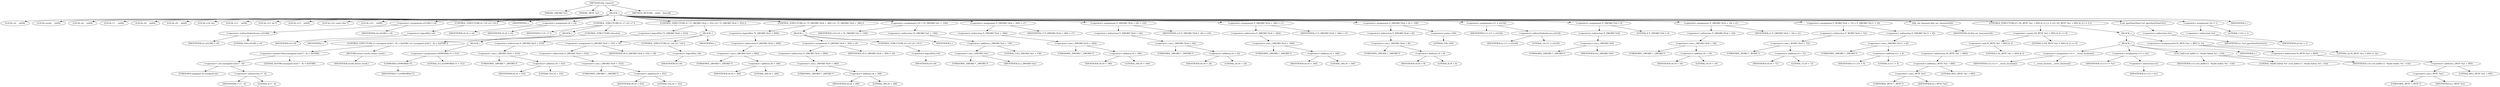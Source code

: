 digraph tftp_connect {  
"1000113" [label = "(METHOD,tftp_connect)" ]
"1000114" [label = "(PARAM,_QWORD *a1)" ]
"1000115" [label = "(PARAM,_BYTE *a2)" ]
"1000116" [label = "(BLOCK,,)" ]
"1000117" [label = "(LOCAL,v4: __int64)" ]
"1000118" [label = "(LOCAL,result: __int64)" ]
"1000119" [label = "(LOCAL,v6: __int64)" ]
"1000120" [label = "(LOCAL,v7: __int64)" ]
"1000121" [label = "(LOCAL,v8: __int64)" ]
"1000122" [label = "(LOCAL,v9: __int64)" ]
"1000123" [label = "(LOCAL,v10: int)" ]
"1000124" [label = "(LOCAL,v11: __int64)" ]
"1000125" [label = "(LOCAL,v12: int *)" ]
"1000126" [label = "(LOCAL,v13: __int64)" ]
"1000127" [label = "(LOCAL,v14: const char *)" ]
"1000128" [label = "(LOCAL,v15: __int64)" ]
"1000129" [label = "(<operator>.assignment,a1[148] = v4)" ]
"1000130" [label = "(<operator>.indirectIndexAccess,a1[148])" ]
"1000131" [label = "(IDENTIFIER,a1,a1[148] = v4)" ]
"1000132" [label = "(LITERAL,148,a1[148] = v4)" ]
"1000133" [label = "(IDENTIFIER,v4,a1[148] = v4)" ]
"1000134" [label = "(CONTROL_STRUCTURE,if ( !v4 ),if ( !v4 ))" ]
"1000135" [label = "(<operator>.logicalNot,!v4)" ]
"1000136" [label = "(IDENTIFIER,v4,!v4)" ]
"1000137" [label = "(IDENTIFIER,L,)" ]
"1000138" [label = "(<operator>.assignment,v6 = v4)" ]
"1000139" [label = "(IDENTIFIER,v6,v6 = v4)" ]
"1000140" [label = "(IDENTIFIER,v4,v6 = v4)" ]
"1000141" [label = "(CONTROL_STRUCTURE,if ( v7 ),if ( v7 ))" ]
"1000142" [label = "(IDENTIFIER,v7,if ( v7 ))" ]
"1000143" [label = "(BLOCK,,)" ]
"1000144" [label = "(IDENTIFIER,L,)" ]
"1000145" [label = "(CONTROL_STRUCTURE,if ( (unsigned int)(v7 - 8) > 0xFFB0 ),if ( (unsigned int)(v7 - 8) > 0xFFB0 ))" ]
"1000146" [label = "(<operator>.greaterThan,(unsigned int)(v7 - 8) > 0xFFB0)" ]
"1000147" [label = "(<operator>.cast,(unsigned int)(v7 - 8))" ]
"1000148" [label = "(UNKNOWN,unsigned int,unsigned int)" ]
"1000149" [label = "(<operator>.subtraction,v7 - 8)" ]
"1000150" [label = "(IDENTIFIER,v7,v7 - 8)" ]
"1000151" [label = "(LITERAL,8,v7 - 8)" ]
"1000152" [label = "(LITERAL,0xFFB0,(unsigned int)(v7 - 8) > 0xFFB0)" ]
"1000153" [label = "(RETURN,return result;,return result;)" ]
"1000154" [label = "(IDENTIFIER,result,return result;)" ]
"1000155" [label = "(CONTROL_STRUCTURE,else,else)" ]
"1000156" [label = "(BLOCK,,)" ]
"1000157" [label = "(<operator>.assignment,LODWORD(v7) = 512)" ]
"1000158" [label = "(LODWORD,LODWORD(v7))" ]
"1000159" [label = "(IDENTIFIER,v7,LODWORD(v7))" ]
"1000160" [label = "(LITERAL,512,LODWORD(v7) = 512)" ]
"1000161" [label = "(CONTROL_STRUCTURE,if ( !*(_QWORD *)(v6 + 352) ),if ( !*(_QWORD *)(v6 + 352) ))" ]
"1000162" [label = "(<operator>.logicalNot,!*(_QWORD *)(v6 + 352))" ]
"1000163" [label = "(<operator>.indirection,*(_QWORD *)(v6 + 352))" ]
"1000164" [label = "(<operator>.cast,(_QWORD *)(v6 + 352))" ]
"1000165" [label = "(UNKNOWN,_QWORD *,_QWORD *)" ]
"1000166" [label = "(<operator>.addition,v6 + 352)" ]
"1000167" [label = "(IDENTIFIER,v6,v6 + 352)" ]
"1000168" [label = "(LITERAL,352,v6 + 352)" ]
"1000169" [label = "(BLOCK,,)" ]
"1000170" [label = "(<operator>.assignment,*(_QWORD *)(v6 + 352) = v8)" ]
"1000171" [label = "(<operator>.indirection,*(_QWORD *)(v6 + 352))" ]
"1000172" [label = "(<operator>.cast,(_QWORD *)(v6 + 352))" ]
"1000173" [label = "(UNKNOWN,_QWORD *,_QWORD *)" ]
"1000174" [label = "(<operator>.addition,v6 + 352)" ]
"1000175" [label = "(IDENTIFIER,v6,v6 + 352)" ]
"1000176" [label = "(LITERAL,352,v6 + 352)" ]
"1000177" [label = "(IDENTIFIER,v8,*(_QWORD *)(v6 + 352) = v8)" ]
"1000178" [label = "(CONTROL_STRUCTURE,if ( !v8 ),if ( !v8 ))" ]
"1000179" [label = "(<operator>.logicalNot,!v8)" ]
"1000180" [label = "(IDENTIFIER,v8,!v8)" ]
"1000181" [label = "(IDENTIFIER,L,)" ]
"1000182" [label = "(CONTROL_STRUCTURE,if ( !*(_QWORD *)(v6 + 360) ),if ( !*(_QWORD *)(v6 + 360) ))" ]
"1000183" [label = "(<operator>.logicalNot,!*(_QWORD *)(v6 + 360))" ]
"1000184" [label = "(<operator>.indirection,*(_QWORD *)(v6 + 360))" ]
"1000185" [label = "(<operator>.cast,(_QWORD *)(v6 + 360))" ]
"1000186" [label = "(UNKNOWN,_QWORD *,_QWORD *)" ]
"1000187" [label = "(<operator>.addition,v6 + 360)" ]
"1000188" [label = "(IDENTIFIER,v6,v6 + 360)" ]
"1000189" [label = "(LITERAL,360,v6 + 360)" ]
"1000190" [label = "(BLOCK,,)" ]
"1000191" [label = "(<operator>.assignment,*(_QWORD *)(v6 + 360) = v9)" ]
"1000192" [label = "(<operator>.indirection,*(_QWORD *)(v6 + 360))" ]
"1000193" [label = "(<operator>.cast,(_QWORD *)(v6 + 360))" ]
"1000194" [label = "(UNKNOWN,_QWORD *,_QWORD *)" ]
"1000195" [label = "(<operator>.addition,v6 + 360)" ]
"1000196" [label = "(IDENTIFIER,v6,v6 + 360)" ]
"1000197" [label = "(LITERAL,360,v6 + 360)" ]
"1000198" [label = "(IDENTIFIER,v9,*(_QWORD *)(v6 + 360) = v9)" ]
"1000199" [label = "(CONTROL_STRUCTURE,if ( !v9 ),if ( !v9 ))" ]
"1000200" [label = "(<operator>.logicalNot,!v9)" ]
"1000201" [label = "(IDENTIFIER,v9,!v9)" ]
"1000202" [label = "(IDENTIFIER,L,)" ]
"1000203" [label = "(<operator>.assignment,v10 = *((_DWORD *)a1 + 156))" ]
"1000204" [label = "(IDENTIFIER,v10,v10 = *((_DWORD *)a1 + 156))" ]
"1000205" [label = "(<operator>.indirection,*((_DWORD *)a1 + 156))" ]
"1000206" [label = "(<operator>.addition,(_DWORD *)a1 + 156)" ]
"1000207" [label = "(<operator>.cast,(_DWORD *)a1)" ]
"1000208" [label = "(UNKNOWN,_DWORD *,_DWORD *)" ]
"1000209" [label = "(IDENTIFIER,a1,(_DWORD *)a1)" ]
"1000210" [label = "(LITERAL,156,(_DWORD *)a1 + 156)" ]
"1000211" [label = "(<operator>.assignment,*(_DWORD *)(v6 + 340) = v7)" ]
"1000212" [label = "(<operator>.indirection,*(_DWORD *)(v6 + 340))" ]
"1000213" [label = "(<operator>.cast,(_DWORD *)(v6 + 340))" ]
"1000214" [label = "(UNKNOWN,_DWORD *,_DWORD *)" ]
"1000215" [label = "(<operator>.addition,v6 + 340)" ]
"1000216" [label = "(IDENTIFIER,v6,v6 + 340)" ]
"1000217" [label = "(LITERAL,340,v6 + 340)" ]
"1000218" [label = "(IDENTIFIER,v7,*(_DWORD *)(v6 + 340) = v7)" ]
"1000219" [label = "(<operator>.assignment,*(_DWORD *)(v6 + 24) = v10)" ]
"1000220" [label = "(<operator>.indirection,*(_DWORD *)(v6 + 24))" ]
"1000221" [label = "(<operator>.cast,(_DWORD *)(v6 + 24))" ]
"1000222" [label = "(UNKNOWN,_DWORD *,_DWORD *)" ]
"1000223" [label = "(<operator>.addition,v6 + 24)" ]
"1000224" [label = "(IDENTIFIER,v6,v6 + 24)" ]
"1000225" [label = "(LITERAL,24,v6 + 24)" ]
"1000226" [label = "(IDENTIFIER,v10,*(_DWORD *)(v6 + 24) = v10)" ]
"1000227" [label = "(<operator>.assignment,*(_DWORD *)(v6 + 344) = v7)" ]
"1000228" [label = "(<operator>.indirection,*(_DWORD *)(v6 + 344))" ]
"1000229" [label = "(<operator>.cast,(_DWORD *)(v6 + 344))" ]
"1000230" [label = "(UNKNOWN,_DWORD *,_DWORD *)" ]
"1000231" [label = "(<operator>.addition,v6 + 344)" ]
"1000232" [label = "(IDENTIFIER,v6,v6 + 344)" ]
"1000233" [label = "(LITERAL,344,v6 + 344)" ]
"1000234" [label = "(IDENTIFIER,v7,*(_DWORD *)(v6 + 344) = v7)" ]
"1000235" [label = "(<operator>.assignment,*(_DWORD *)(v6 + 8) = -100)" ]
"1000236" [label = "(<operator>.indirection,*(_DWORD *)(v6 + 8))" ]
"1000237" [label = "(<operator>.cast,(_DWORD *)(v6 + 8))" ]
"1000238" [label = "(UNKNOWN,_DWORD *,_DWORD *)" ]
"1000239" [label = "(<operator>.addition,v6 + 8)" ]
"1000240" [label = "(IDENTIFIER,v6,v6 + 8)" ]
"1000241" [label = "(LITERAL,8,v6 + 8)" ]
"1000242" [label = "(<operator>.minus,-100)" ]
"1000243" [label = "(LITERAL,100,-100)" ]
"1000244" [label = "(<operator>.assignment,v11 = a1[14])" ]
"1000245" [label = "(IDENTIFIER,v11,v11 = a1[14])" ]
"1000246" [label = "(<operator>.indirectIndexAccess,a1[14])" ]
"1000247" [label = "(IDENTIFIER,a1,v11 = a1[14])" ]
"1000248" [label = "(LITERAL,14,v11 = a1[14])" ]
"1000249" [label = "(<operator>.assignment,*(_DWORD *)v6 = 0)" ]
"1000250" [label = "(<operator>.indirection,*(_DWORD *)v6)" ]
"1000251" [label = "(<operator>.cast,(_DWORD *)v6)" ]
"1000252" [label = "(UNKNOWN,_DWORD *,_DWORD *)" ]
"1000253" [label = "(IDENTIFIER,v6,(_DWORD *)v6)" ]
"1000254" [label = "(LITERAL,0,*(_DWORD *)v6 = 0)" ]
"1000255" [label = "(<operator>.assignment,*(_QWORD *)(v6 + 16) = a1)" ]
"1000256" [label = "(<operator>.indirection,*(_QWORD *)(v6 + 16))" ]
"1000257" [label = "(<operator>.cast,(_QWORD *)(v6 + 16))" ]
"1000258" [label = "(UNKNOWN,_QWORD *,_QWORD *)" ]
"1000259" [label = "(<operator>.addition,v6 + 16)" ]
"1000260" [label = "(IDENTIFIER,v6,v6 + 16)" ]
"1000261" [label = "(LITERAL,16,v6 + 16)" ]
"1000262" [label = "(IDENTIFIER,a1,*(_QWORD *)(v6 + 16) = a1)" ]
"1000263" [label = "(<operator>.assignment,*(_WORD *)(v6 + 72) = *(_DWORD *)(v11 + 4))" ]
"1000264" [label = "(<operator>.indirection,*(_WORD *)(v6 + 72))" ]
"1000265" [label = "(<operator>.cast,(_WORD *)(v6 + 72))" ]
"1000266" [label = "(UNKNOWN,_WORD *,_WORD *)" ]
"1000267" [label = "(<operator>.addition,v6 + 72)" ]
"1000268" [label = "(IDENTIFIER,v6,v6 + 72)" ]
"1000269" [label = "(LITERAL,72,v6 + 72)" ]
"1000270" [label = "(<operator>.indirection,*(_DWORD *)(v11 + 4))" ]
"1000271" [label = "(<operator>.cast,(_DWORD *)(v11 + 4))" ]
"1000272" [label = "(UNKNOWN,_DWORD *,_DWORD *)" ]
"1000273" [label = "(<operator>.addition,v11 + 4)" ]
"1000274" [label = "(IDENTIFIER,v11,v11 + 4)" ]
"1000275" [label = "(LITERAL,4,v11 + 4)" ]
"1000276" [label = "(tftp_set_timeouts,tftp_set_timeouts(v6))" ]
"1000277" [label = "(IDENTIFIER,v6,tftp_set_timeouts(v6))" ]
"1000278" [label = "(CONTROL_STRUCTURE,if ( (*((_BYTE *)a1 + 895) & 2) == 0 ),if ( (*((_BYTE *)a1 + 895) & 2) == 0 ))" ]
"1000279" [label = "(<operator>.equals,(*((_BYTE *)a1 + 895) & 2) == 0)" ]
"1000280" [label = "(<operator>.and,*((_BYTE *)a1 + 895) & 2)" ]
"1000281" [label = "(<operator>.indirection,*((_BYTE *)a1 + 895))" ]
"1000282" [label = "(<operator>.addition,(_BYTE *)a1 + 895)" ]
"1000283" [label = "(<operator>.cast,(_BYTE *)a1)" ]
"1000284" [label = "(UNKNOWN,_BYTE *,_BYTE *)" ]
"1000285" [label = "(IDENTIFIER,a1,(_BYTE *)a1)" ]
"1000286" [label = "(LITERAL,895,(_BYTE *)a1 + 895)" ]
"1000287" [label = "(LITERAL,2,*((_BYTE *)a1 + 895) & 2)" ]
"1000288" [label = "(LITERAL,0,(*((_BYTE *)a1 + 895) & 2) == 0)" ]
"1000289" [label = "(BLOCK,,)" ]
"1000290" [label = "(BLOCK,,)" ]
"1000291" [label = "(<operator>.assignment,v12 = __errno_location())" ]
"1000292" [label = "(IDENTIFIER,v12,v12 = __errno_location())" ]
"1000293" [label = "(__errno_location,__errno_location())" ]
"1000294" [label = "(<operator>.assignment,v13 = *a1)" ]
"1000295" [label = "(IDENTIFIER,v13,v13 = *a1)" ]
"1000296" [label = "(<operator>.indirection,*a1)" ]
"1000297" [label = "(IDENTIFIER,a1,v13 = *a1)" ]
"1000298" [label = "(Curl_failf,Curl_failf(v13, \"bind() failed; %s\", v14))" ]
"1000299" [label = "(IDENTIFIER,v13,Curl_failf(v13, \"bind() failed; %s\", v14))" ]
"1000300" [label = "(LITERAL,\"bind() failed; %s\",Curl_failf(v13, \"bind() failed; %s\", v14))" ]
"1000301" [label = "(IDENTIFIER,v14,Curl_failf(v13, \"bind() failed; %s\", v14))" ]
"1000302" [label = "(IDENTIFIER,L,)" ]
"1000303" [label = "(<operators>.assignmentOr,*((_BYTE *)a1 + 895) |= 2u)" ]
"1000304" [label = "(<operator>.indirection,*((_BYTE *)a1 + 895))" ]
"1000305" [label = "(<operator>.addition,(_BYTE *)a1 + 895)" ]
"1000306" [label = "(<operator>.cast,(_BYTE *)a1)" ]
"1000307" [label = "(UNKNOWN,_BYTE *,_BYTE *)" ]
"1000308" [label = "(IDENTIFIER,a1,(_BYTE *)a1)" ]
"1000309" [label = "(LITERAL,895,(_BYTE *)a1 + 895)" ]
"1000310" [label = "(LITERAL,2u,*((_BYTE *)a1 + 895) |= 2u)" ]
"1000311" [label = "(Curl_pgrsStartNow,Curl_pgrsStartNow(*a1))" ]
"1000312" [label = "(<operator>.indirection,*a1)" ]
"1000313" [label = "(IDENTIFIER,a1,Curl_pgrsStartNow(*a1))" ]
"1000314" [label = "(<operator>.assignment,*a2 = 1)" ]
"1000315" [label = "(<operator>.indirection,*a2)" ]
"1000316" [label = "(IDENTIFIER,a2,*a2 = 1)" ]
"1000317" [label = "(LITERAL,1,*a2 = 1)" ]
"1000318" [label = "(IDENTIFIER,L,)" ]
"1000319" [label = "(METHOD_RETURN,__int64 __fastcall)" ]
  "1000113" -> "1000114" 
  "1000113" -> "1000115" 
  "1000113" -> "1000116" 
  "1000113" -> "1000319" 
  "1000116" -> "1000117" 
  "1000116" -> "1000118" 
  "1000116" -> "1000119" 
  "1000116" -> "1000120" 
  "1000116" -> "1000121" 
  "1000116" -> "1000122" 
  "1000116" -> "1000123" 
  "1000116" -> "1000124" 
  "1000116" -> "1000125" 
  "1000116" -> "1000126" 
  "1000116" -> "1000127" 
  "1000116" -> "1000128" 
  "1000116" -> "1000129" 
  "1000116" -> "1000134" 
  "1000116" -> "1000137" 
  "1000116" -> "1000138" 
  "1000116" -> "1000141" 
  "1000116" -> "1000161" 
  "1000116" -> "1000182" 
  "1000116" -> "1000203" 
  "1000116" -> "1000211" 
  "1000116" -> "1000219" 
  "1000116" -> "1000227" 
  "1000116" -> "1000235" 
  "1000116" -> "1000244" 
  "1000116" -> "1000249" 
  "1000116" -> "1000255" 
  "1000116" -> "1000263" 
  "1000116" -> "1000276" 
  "1000116" -> "1000278" 
  "1000116" -> "1000311" 
  "1000116" -> "1000314" 
  "1000116" -> "1000318" 
  "1000129" -> "1000130" 
  "1000129" -> "1000133" 
  "1000130" -> "1000131" 
  "1000130" -> "1000132" 
  "1000134" -> "1000135" 
  "1000135" -> "1000136" 
  "1000138" -> "1000139" 
  "1000138" -> "1000140" 
  "1000141" -> "1000142" 
  "1000141" -> "1000143" 
  "1000141" -> "1000155" 
  "1000143" -> "1000144" 
  "1000143" -> "1000145" 
  "1000145" -> "1000146" 
  "1000145" -> "1000153" 
  "1000146" -> "1000147" 
  "1000146" -> "1000152" 
  "1000147" -> "1000148" 
  "1000147" -> "1000149" 
  "1000149" -> "1000150" 
  "1000149" -> "1000151" 
  "1000153" -> "1000154" 
  "1000155" -> "1000156" 
  "1000156" -> "1000157" 
  "1000157" -> "1000158" 
  "1000157" -> "1000160" 
  "1000158" -> "1000159" 
  "1000161" -> "1000162" 
  "1000161" -> "1000169" 
  "1000162" -> "1000163" 
  "1000163" -> "1000164" 
  "1000164" -> "1000165" 
  "1000164" -> "1000166" 
  "1000166" -> "1000167" 
  "1000166" -> "1000168" 
  "1000169" -> "1000170" 
  "1000169" -> "1000178" 
  "1000169" -> "1000181" 
  "1000170" -> "1000171" 
  "1000170" -> "1000177" 
  "1000171" -> "1000172" 
  "1000172" -> "1000173" 
  "1000172" -> "1000174" 
  "1000174" -> "1000175" 
  "1000174" -> "1000176" 
  "1000178" -> "1000179" 
  "1000179" -> "1000180" 
  "1000182" -> "1000183" 
  "1000182" -> "1000190" 
  "1000183" -> "1000184" 
  "1000184" -> "1000185" 
  "1000185" -> "1000186" 
  "1000185" -> "1000187" 
  "1000187" -> "1000188" 
  "1000187" -> "1000189" 
  "1000190" -> "1000191" 
  "1000190" -> "1000199" 
  "1000190" -> "1000202" 
  "1000191" -> "1000192" 
  "1000191" -> "1000198" 
  "1000192" -> "1000193" 
  "1000193" -> "1000194" 
  "1000193" -> "1000195" 
  "1000195" -> "1000196" 
  "1000195" -> "1000197" 
  "1000199" -> "1000200" 
  "1000200" -> "1000201" 
  "1000203" -> "1000204" 
  "1000203" -> "1000205" 
  "1000205" -> "1000206" 
  "1000206" -> "1000207" 
  "1000206" -> "1000210" 
  "1000207" -> "1000208" 
  "1000207" -> "1000209" 
  "1000211" -> "1000212" 
  "1000211" -> "1000218" 
  "1000212" -> "1000213" 
  "1000213" -> "1000214" 
  "1000213" -> "1000215" 
  "1000215" -> "1000216" 
  "1000215" -> "1000217" 
  "1000219" -> "1000220" 
  "1000219" -> "1000226" 
  "1000220" -> "1000221" 
  "1000221" -> "1000222" 
  "1000221" -> "1000223" 
  "1000223" -> "1000224" 
  "1000223" -> "1000225" 
  "1000227" -> "1000228" 
  "1000227" -> "1000234" 
  "1000228" -> "1000229" 
  "1000229" -> "1000230" 
  "1000229" -> "1000231" 
  "1000231" -> "1000232" 
  "1000231" -> "1000233" 
  "1000235" -> "1000236" 
  "1000235" -> "1000242" 
  "1000236" -> "1000237" 
  "1000237" -> "1000238" 
  "1000237" -> "1000239" 
  "1000239" -> "1000240" 
  "1000239" -> "1000241" 
  "1000242" -> "1000243" 
  "1000244" -> "1000245" 
  "1000244" -> "1000246" 
  "1000246" -> "1000247" 
  "1000246" -> "1000248" 
  "1000249" -> "1000250" 
  "1000249" -> "1000254" 
  "1000250" -> "1000251" 
  "1000251" -> "1000252" 
  "1000251" -> "1000253" 
  "1000255" -> "1000256" 
  "1000255" -> "1000262" 
  "1000256" -> "1000257" 
  "1000257" -> "1000258" 
  "1000257" -> "1000259" 
  "1000259" -> "1000260" 
  "1000259" -> "1000261" 
  "1000263" -> "1000264" 
  "1000263" -> "1000270" 
  "1000264" -> "1000265" 
  "1000265" -> "1000266" 
  "1000265" -> "1000267" 
  "1000267" -> "1000268" 
  "1000267" -> "1000269" 
  "1000270" -> "1000271" 
  "1000271" -> "1000272" 
  "1000271" -> "1000273" 
  "1000273" -> "1000274" 
  "1000273" -> "1000275" 
  "1000276" -> "1000277" 
  "1000278" -> "1000279" 
  "1000278" -> "1000289" 
  "1000279" -> "1000280" 
  "1000279" -> "1000288" 
  "1000280" -> "1000281" 
  "1000280" -> "1000287" 
  "1000281" -> "1000282" 
  "1000282" -> "1000283" 
  "1000282" -> "1000286" 
  "1000283" -> "1000284" 
  "1000283" -> "1000285" 
  "1000289" -> "1000290" 
  "1000289" -> "1000303" 
  "1000290" -> "1000291" 
  "1000290" -> "1000294" 
  "1000290" -> "1000298" 
  "1000290" -> "1000302" 
  "1000291" -> "1000292" 
  "1000291" -> "1000293" 
  "1000294" -> "1000295" 
  "1000294" -> "1000296" 
  "1000296" -> "1000297" 
  "1000298" -> "1000299" 
  "1000298" -> "1000300" 
  "1000298" -> "1000301" 
  "1000303" -> "1000304" 
  "1000303" -> "1000310" 
  "1000304" -> "1000305" 
  "1000305" -> "1000306" 
  "1000305" -> "1000309" 
  "1000306" -> "1000307" 
  "1000306" -> "1000308" 
  "1000311" -> "1000312" 
  "1000312" -> "1000313" 
  "1000314" -> "1000315" 
  "1000314" -> "1000317" 
  "1000315" -> "1000316" 
}
